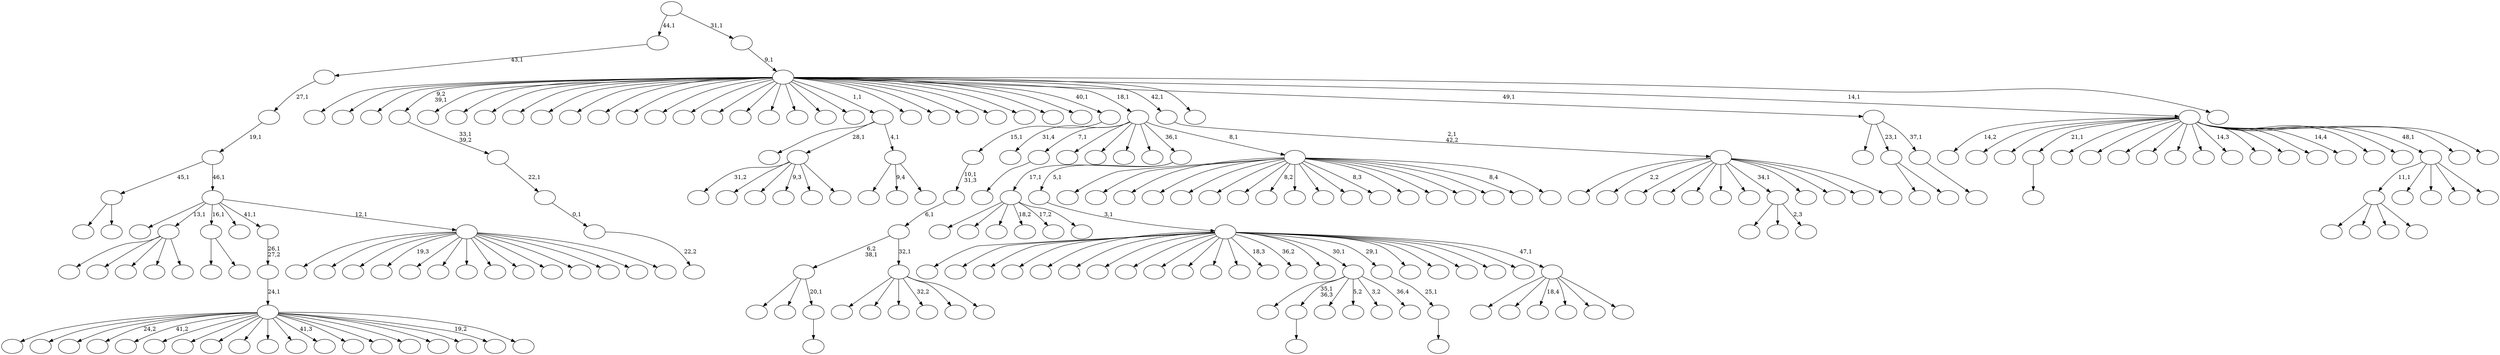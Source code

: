 digraph T {
	250 [label=""]
	249 [label=""]
	248 [label=""]
	247 [label=""]
	246 [label=""]
	245 [label=""]
	244 [label=""]
	243 [label=""]
	242 [label=""]
	241 [label=""]
	240 [label=""]
	239 [label=""]
	238 [label=""]
	237 [label=""]
	236 [label=""]
	235 [label=""]
	234 [label=""]
	233 [label=""]
	232 [label=""]
	231 [label=""]
	230 [label=""]
	229 [label=""]
	228 [label=""]
	227 [label=""]
	226 [label=""]
	225 [label=""]
	224 [label=""]
	223 [label=""]
	222 [label=""]
	221 [label=""]
	220 [label=""]
	219 [label=""]
	218 [label=""]
	217 [label=""]
	216 [label=""]
	215 [label=""]
	214 [label=""]
	213 [label=""]
	212 [label=""]
	211 [label=""]
	210 [label=""]
	209 [label=""]
	208 [label=""]
	207 [label=""]
	206 [label=""]
	205 [label=""]
	204 [label=""]
	203 [label=""]
	202 [label=""]
	201 [label=""]
	200 [label=""]
	199 [label=""]
	198 [label=""]
	197 [label=""]
	196 [label=""]
	195 [label=""]
	194 [label=""]
	193 [label=""]
	192 [label=""]
	191 [label=""]
	190 [label=""]
	189 [label=""]
	188 [label=""]
	187 [label=""]
	186 [label=""]
	185 [label=""]
	184 [label=""]
	183 [label=""]
	182 [label=""]
	181 [label=""]
	180 [label=""]
	179 [label=""]
	178 [label=""]
	177 [label=""]
	176 [label=""]
	175 [label=""]
	174 [label=""]
	173 [label=""]
	172 [label=""]
	171 [label=""]
	170 [label=""]
	169 [label=""]
	168 [label=""]
	167 [label=""]
	166 [label=""]
	165 [label=""]
	164 [label=""]
	163 [label=""]
	162 [label=""]
	161 [label=""]
	160 [label=""]
	159 [label=""]
	158 [label=""]
	157 [label=""]
	156 [label=""]
	155 [label=""]
	154 [label=""]
	153 [label=""]
	152 [label=""]
	151 [label=""]
	150 [label=""]
	149 [label=""]
	148 [label=""]
	147 [label=""]
	146 [label=""]
	145 [label=""]
	144 [label=""]
	143 [label=""]
	142 [label=""]
	141 [label=""]
	140 [label=""]
	139 [label=""]
	138 [label=""]
	137 [label=""]
	136 [label=""]
	135 [label=""]
	134 [label=""]
	133 [label=""]
	132 [label=""]
	131 [label=""]
	130 [label=""]
	129 [label=""]
	128 [label=""]
	127 [label=""]
	126 [label=""]
	125 [label=""]
	124 [label=""]
	123 [label=""]
	122 [label=""]
	121 [label=""]
	120 [label=""]
	119 [label=""]
	118 [label=""]
	117 [label=""]
	116 [label=""]
	115 [label=""]
	114 [label=""]
	113 [label=""]
	112 [label=""]
	111 [label=""]
	110 [label=""]
	109 [label=""]
	108 [label=""]
	107 [label=""]
	106 [label=""]
	105 [label=""]
	104 [label=""]
	103 [label=""]
	102 [label=""]
	101 [label=""]
	100 [label=""]
	99 [label=""]
	98 [label=""]
	97 [label=""]
	96 [label=""]
	95 [label=""]
	94 [label=""]
	93 [label=""]
	92 [label=""]
	91 [label=""]
	90 [label=""]
	89 [label=""]
	88 [label=""]
	87 [label=""]
	86 [label=""]
	85 [label=""]
	84 [label=""]
	83 [label=""]
	82 [label=""]
	81 [label=""]
	80 [label=""]
	79 [label=""]
	78 [label=""]
	77 [label=""]
	76 [label=""]
	75 [label=""]
	74 [label=""]
	73 [label=""]
	72 [label=""]
	71 [label=""]
	70 [label=""]
	69 [label=""]
	68 [label=""]
	67 [label=""]
	66 [label=""]
	65 [label=""]
	64 [label=""]
	63 [label=""]
	62 [label=""]
	61 [label=""]
	60 [label=""]
	59 [label=""]
	58 [label=""]
	57 [label=""]
	56 [label=""]
	55 [label=""]
	54 [label=""]
	53 [label=""]
	52 [label=""]
	51 [label=""]
	50 [label=""]
	49 [label=""]
	48 [label=""]
	47 [label=""]
	46 [label=""]
	45 [label=""]
	44 [label=""]
	43 [label=""]
	42 [label=""]
	41 [label=""]
	40 [label=""]
	39 [label=""]
	38 [label=""]
	37 [label=""]
	36 [label=""]
	35 [label=""]
	34 [label=""]
	33 [label=""]
	32 [label=""]
	31 [label=""]
	30 [label=""]
	29 [label=""]
	28 [label=""]
	27 [label=""]
	26 [label=""]
	25 [label=""]
	24 [label=""]
	23 [label=""]
	22 [label=""]
	21 [label=""]
	20 [label=""]
	19 [label=""]
	18 [label=""]
	17 [label=""]
	16 [label=""]
	15 [label=""]
	14 [label=""]
	13 [label=""]
	12 [label=""]
	11 [label=""]
	10 [label=""]
	9 [label=""]
	8 [label=""]
	7 [label=""]
	6 [label=""]
	5 [label=""]
	4 [label=""]
	3 [label=""]
	2 [label=""]
	1 [label=""]
	0 [label=""]
	238 -> 239 [label=""]
	216 -> 217 [label="22,2"]
	215 -> 216 [label="0,1"]
	214 -> 215 [label="22,1"]
	213 -> 214 [label="33,1\n39,2"]
	173 -> 225 [label=""]
	173 -> 209 [label=""]
	173 -> 184 [label=""]
	173 -> 174 [label=""]
	162 -> 163 [label=""]
	151 -> 152 [label=""]
	136 -> 234 [label=""]
	136 -> 228 [label=""]
	136 -> 193 [label=""]
	136 -> 148 [label=""]
	136 -> 137 [label=""]
	133 -> 227 [label=""]
	133 -> 221 [label=""]
	133 -> 218 [label=""]
	133 -> 212 [label="18,2"]
	133 -> 179 [label="17,2"]
	133 -> 134 [label=""]
	118 -> 205 [label="31,2"]
	118 -> 197 [label=""]
	118 -> 192 [label=""]
	118 -> 189 [label="9,3"]
	118 -> 127 [label=""]
	118 -> 119 [label=""]
	104 -> 224 [label=""]
	104 -> 105 [label=""]
	98 -> 99 [label=""]
	97 -> 219 [label=""]
	97 -> 141 [label=""]
	97 -> 98 [label="20,1"]
	94 -> 207 [label=""]
	94 -> 153 [label=""]
	94 -> 95 [label="2,3"]
	92 -> 183 [label=""]
	92 -> 129 [label="9,4"]
	92 -> 93 [label=""]
	91 -> 204 [label=""]
	91 -> 118 [label="28,1"]
	91 -> 92 [label="4,1"]
	66 -> 173 [label="11,1"]
	66 -> 165 [label=""]
	66 -> 144 [label=""]
	66 -> 130 [label=""]
	66 -> 67 [label=""]
	63 -> 229 [label=""]
	63 -> 162 [label="35,1\n36,3"]
	63 -> 150 [label=""]
	63 -> 112 [label="5,2"]
	63 -> 74 [label="3,2"]
	63 -> 64 [label="36,4"]
	61 -> 62 [label=""]
	60 -> 61 [label="25,1"]
	45 -> 231 [label=""]
	45 -> 202 [label=""]
	45 -> 186 [label=""]
	45 -> 185 [label="24,2"]
	45 -> 167 [label="41,2"]
	45 -> 159 [label=""]
	45 -> 131 [label=""]
	45 -> 117 [label=""]
	45 -> 108 [label=""]
	45 -> 106 [label=""]
	45 -> 101 [label=""]
	45 -> 100 [label="41,3"]
	45 -> 85 [label=""]
	45 -> 80 [label=""]
	45 -> 72 [label=""]
	45 -> 71 [label=""]
	45 -> 50 [label=""]
	45 -> 49 [label="19,2"]
	45 -> 46 [label=""]
	44 -> 45 [label="24,1"]
	43 -> 44 [label="26,1\n27,2"]
	40 -> 200 [label=""]
	40 -> 41 [label=""]
	36 -> 250 [label=""]
	36 -> 248 [label=""]
	36 -> 245 [label=""]
	36 -> 237 [label="32,2"]
	36 -> 190 [label=""]
	36 -> 37 [label=""]
	35 -> 97 [label="6,2\n38,1"]
	35 -> 36 [label="32,1"]
	34 -> 35 [label="6,1"]
	33 -> 34 [label="10,1\n31,3"]
	32 -> 33 [label="15,1"]
	30 -> 235 [label=""]
	30 -> 226 [label=""]
	30 -> 206 [label=""]
	30 -> 188 [label="19,3"]
	30 -> 176 [label=""]
	30 -> 164 [label=""]
	30 -> 155 [label=""]
	30 -> 138 [label=""]
	30 -> 125 [label=""]
	30 -> 73 [label=""]
	30 -> 70 [label=""]
	30 -> 65 [label=""]
	30 -> 59 [label=""]
	30 -> 31 [label=""]
	29 -> 139 [label=""]
	29 -> 136 [label="13,1"]
	29 -> 104 [label="16,1"]
	29 -> 51 [label=""]
	29 -> 43 [label="41,1"]
	29 -> 30 [label="12,1"]
	28 -> 40 [label="45,1"]
	28 -> 29 [label="46,1"]
	27 -> 28 [label="19,1"]
	26 -> 27 [label="27,1"]
	25 -> 26 [label="43,1"]
	21 -> 149 [label=""]
	21 -> 81 [label=""]
	21 -> 69 [label="18,4"]
	21 -> 48 [label=""]
	21 -> 39 [label=""]
	21 -> 22 [label=""]
	20 -> 233 [label=""]
	20 -> 222 [label=""]
	20 -> 199 [label=""]
	20 -> 194 [label=""]
	20 -> 182 [label=""]
	20 -> 171 [label=""]
	20 -> 170 [label=""]
	20 -> 166 [label=""]
	20 -> 157 [label=""]
	20 -> 128 [label=""]
	20 -> 115 [label=""]
	20 -> 114 [label=""]
	20 -> 113 [label="18,3"]
	20 -> 83 [label="36,2"]
	20 -> 76 [label=""]
	20 -> 63 [label="30,1"]
	20 -> 60 [label="29,1"]
	20 -> 58 [label=""]
	20 -> 57 [label=""]
	20 -> 52 [label=""]
	20 -> 47 [label=""]
	20 -> 24 [label=""]
	20 -> 21 [label="47,1"]
	19 -> 20 [label="3,1"]
	18 -> 133 [label="17,1"]
	18 -> 19 [label="5,1"]
	16 -> 247 [label=""]
	16 -> 241 [label=""]
	16 -> 232 [label=""]
	16 -> 223 [label=""]
	16 -> 220 [label=""]
	16 -> 201 [label=""]
	16 -> 196 [label=""]
	16 -> 181 [label="8,2"]
	16 -> 158 [label=""]
	16 -> 143 [label=""]
	16 -> 142 [label=""]
	16 -> 135 [label="8,3"]
	16 -> 109 [label=""]
	16 -> 84 [label=""]
	16 -> 79 [label=""]
	16 -> 77 [label=""]
	16 -> 23 [label="8,4"]
	16 -> 17 [label=""]
	15 -> 208 [label="31,4"]
	15 -> 151 [label="7,1"]
	15 -> 126 [label=""]
	15 -> 111 [label=""]
	15 -> 75 [label=""]
	15 -> 56 [label=""]
	15 -> 18 [label="36,1"]
	15 -> 16 [label="8,1"]
	13 -> 236 [label=""]
	13 -> 203 [label="2,2"]
	13 -> 191 [label=""]
	13 -> 187 [label=""]
	13 -> 178 [label=""]
	13 -> 168 [label=""]
	13 -> 156 [label=""]
	13 -> 94 [label="34,1"]
	13 -> 82 [label=""]
	13 -> 78 [label=""]
	13 -> 38 [label=""]
	13 -> 14 [label=""]
	12 -> 13 [label="2,1\n42,2"]
	9 -> 154 [label=""]
	9 -> 10 [label=""]
	7 -> 8 [label=""]
	6 -> 211 [label=""]
	6 -> 9 [label="23,1"]
	6 -> 7 [label="37,1"]
	4 -> 246 [label="14,2"]
	4 -> 243 [label=""]
	4 -> 242 [label=""]
	4 -> 238 [label="21,1"]
	4 -> 230 [label=""]
	4 -> 210 [label=""]
	4 -> 180 [label=""]
	4 -> 160 [label=""]
	4 -> 145 [label=""]
	4 -> 140 [label=""]
	4 -> 124 [label="14,3"]
	4 -> 122 [label=""]
	4 -> 121 [label=""]
	4 -> 120 [label=""]
	4 -> 96 [label="14,4"]
	4 -> 89 [label=""]
	4 -> 87 [label=""]
	4 -> 66 [label="48,1"]
	4 -> 42 [label=""]
	4 -> 5 [label=""]
	2 -> 249 [label=""]
	2 -> 244 [label=""]
	2 -> 240 [label=""]
	2 -> 213 [label="9,2\n39,1"]
	2 -> 198 [label=""]
	2 -> 195 [label=""]
	2 -> 177 [label=""]
	2 -> 175 [label=""]
	2 -> 172 [label=""]
	2 -> 169 [label=""]
	2 -> 161 [label=""]
	2 -> 147 [label=""]
	2 -> 146 [label=""]
	2 -> 132 [label=""]
	2 -> 123 [label=""]
	2 -> 116 [label=""]
	2 -> 110 [label=""]
	2 -> 107 [label=""]
	2 -> 103 [label=""]
	2 -> 102 [label=""]
	2 -> 91 [label="1,1"]
	2 -> 90 [label=""]
	2 -> 88 [label=""]
	2 -> 86 [label=""]
	2 -> 68 [label=""]
	2 -> 55 [label=""]
	2 -> 54 [label=""]
	2 -> 53 [label=""]
	2 -> 32 [label="40,1"]
	2 -> 15 [label="18,1"]
	2 -> 12 [label="42,1"]
	2 -> 11 [label=""]
	2 -> 6 [label="49,1"]
	2 -> 4 [label="14,1"]
	2 -> 3 [label=""]
	1 -> 2 [label="9,1"]
	0 -> 25 [label="44,1"]
	0 -> 1 [label="31,1"]
}
